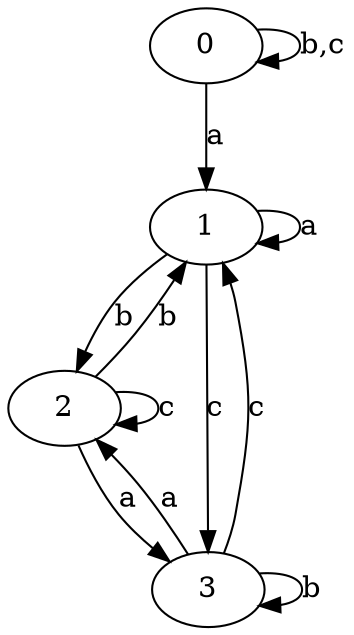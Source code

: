 digraph {
 ranksep=0.5;
 d2tdocpreamble = "\usetikzlibrary{automata}";
 d2tfigpreamble = "\tikzstyle{every state}= [ draw=blue!50,very thick,fill=blue!20]  \tikzstyle{auto}= [fill=white]";
 node [style="state"];
 edge [lblstyle="auto",topath="bend right", len=4  ]
  "0" [label="0",];
  "1" [label="1",style = "state, initial"];
  "2" [label="2",];
  "3" [label="3",style = "state, accepting"];
  "0" -> "0" [label="b,c",topath="loop above"];
  "0" -> "1" [label="a"];
  "1" -> "1" [label="a",topath="loop above"];
  "1" -> "2" [label="b"];
  "1" -> "3" [label="c"];
  "2" -> "1" [label="b"];
  "2" -> "2" [label="c",topath="loop above"];
  "2" -> "3" [label="a"];
  "3" -> "1" [label="c"];
  "3" -> "2" [label="a"];
  "3" -> "3" [label="b",topath="loop above"];
}